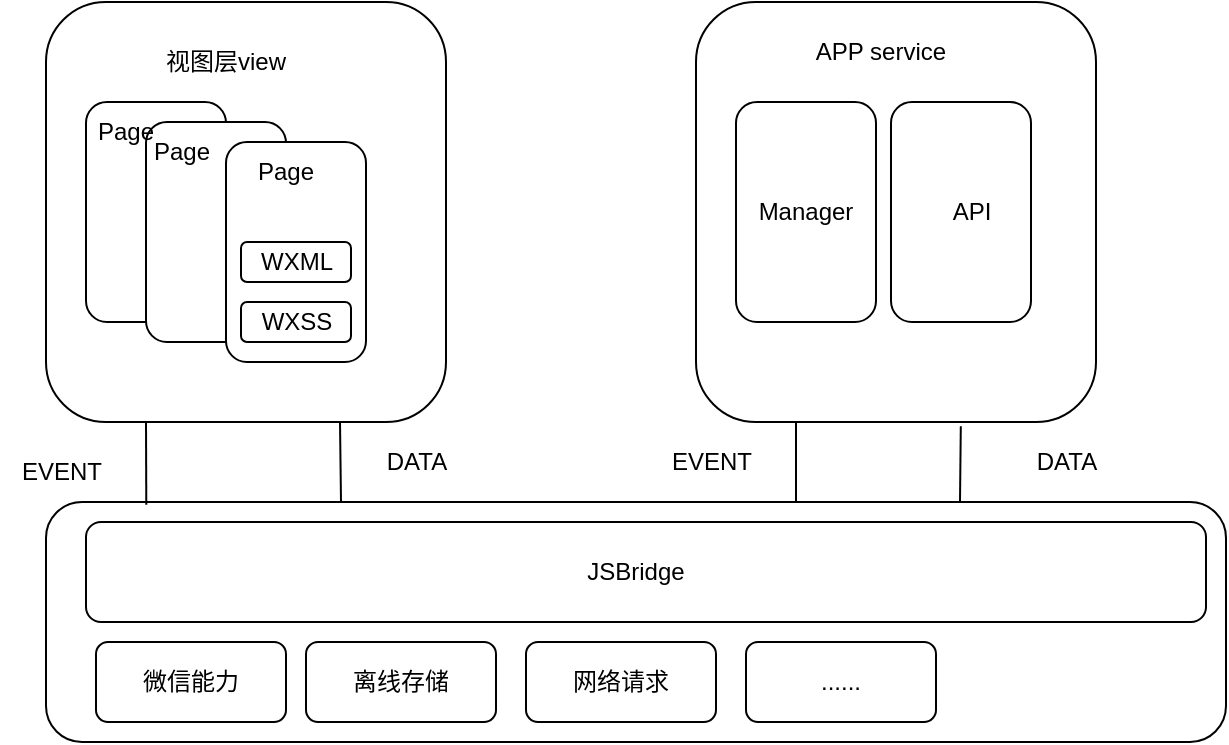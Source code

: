 <mxfile version="17.4.2" type="github">
  <diagram id="fLBEf33WkWtow6SX_2la" name="Page-1">
    <mxGraphModel dx="782" dy="436" grid="1" gridSize="10" guides="1" tooltips="1" connect="1" arrows="1" fold="1" page="1" pageScale="1" pageWidth="827" pageHeight="1169" math="0" shadow="0">
      <root>
        <mxCell id="0" />
        <mxCell id="1" parent="0" />
        <mxCell id="UhaGZfnLaCFSMbiEsHoZ-2" value="" style="rounded=1;whiteSpace=wrap;html=1;" vertex="1" parent="1">
          <mxGeometry x="100" y="50" width="200" height="210" as="geometry" />
        </mxCell>
        <mxCell id="UhaGZfnLaCFSMbiEsHoZ-3" value="" style="rounded=1;whiteSpace=wrap;html=1;" vertex="1" parent="1">
          <mxGeometry x="120" y="100" width="70" height="110" as="geometry" />
        </mxCell>
        <mxCell id="UhaGZfnLaCFSMbiEsHoZ-4" value="" style="rounded=1;whiteSpace=wrap;html=1;" vertex="1" parent="1">
          <mxGeometry x="150" y="110" width="70" height="110" as="geometry" />
        </mxCell>
        <mxCell id="UhaGZfnLaCFSMbiEsHoZ-5" value="" style="rounded=1;whiteSpace=wrap;html=1;" vertex="1" parent="1">
          <mxGeometry x="190" y="120" width="70" height="110" as="geometry" />
        </mxCell>
        <mxCell id="UhaGZfnLaCFSMbiEsHoZ-7" value="WXML" style="rounded=1;whiteSpace=wrap;html=1;" vertex="1" parent="1">
          <mxGeometry x="197.5" y="170" width="55" height="20" as="geometry" />
        </mxCell>
        <mxCell id="UhaGZfnLaCFSMbiEsHoZ-8" value="WXSS" style="rounded=1;whiteSpace=wrap;html=1;" vertex="1" parent="1">
          <mxGeometry x="197.5" y="200" width="55" height="20" as="geometry" />
        </mxCell>
        <mxCell id="UhaGZfnLaCFSMbiEsHoZ-9" value="Page" style="text;html=1;strokeColor=none;fillColor=none;align=center;verticalAlign=middle;whiteSpace=wrap;rounded=0;" vertex="1" parent="1">
          <mxGeometry x="190" y="120" width="60" height="30" as="geometry" />
        </mxCell>
        <mxCell id="UhaGZfnLaCFSMbiEsHoZ-10" value="Page" style="text;html=1;strokeColor=none;fillColor=none;align=center;verticalAlign=middle;whiteSpace=wrap;rounded=0;" vertex="1" parent="1">
          <mxGeometry x="137.5" y="110" width="60" height="30" as="geometry" />
        </mxCell>
        <mxCell id="UhaGZfnLaCFSMbiEsHoZ-11" value="Page" style="text;html=1;strokeColor=none;fillColor=none;align=center;verticalAlign=middle;whiteSpace=wrap;rounded=0;" vertex="1" parent="1">
          <mxGeometry x="110" y="100" width="60" height="30" as="geometry" />
        </mxCell>
        <mxCell id="UhaGZfnLaCFSMbiEsHoZ-12" value="" style="rounded=1;whiteSpace=wrap;html=1;" vertex="1" parent="1">
          <mxGeometry x="100" y="300" width="590" height="120" as="geometry" />
        </mxCell>
        <mxCell id="UhaGZfnLaCFSMbiEsHoZ-14" value="" style="endArrow=none;html=1;rounded=0;entryX=0.25;entryY=1;entryDx=0;entryDy=0;exitX=0.085;exitY=0.011;exitDx=0;exitDy=0;exitPerimeter=0;" edge="1" parent="1" source="UhaGZfnLaCFSMbiEsHoZ-12" target="UhaGZfnLaCFSMbiEsHoZ-2">
          <mxGeometry width="50" height="50" relative="1" as="geometry">
            <mxPoint x="380" y="410" as="sourcePoint" />
            <mxPoint x="430" y="360" as="targetPoint" />
          </mxGeometry>
        </mxCell>
        <mxCell id="UhaGZfnLaCFSMbiEsHoZ-15" value="" style="endArrow=none;html=1;rounded=0;exitX=0.25;exitY=0;exitDx=0;exitDy=0;" edge="1" parent="1" source="UhaGZfnLaCFSMbiEsHoZ-12">
          <mxGeometry width="50" height="50" relative="1" as="geometry">
            <mxPoint x="160.15" y="311.32" as="sourcePoint" />
            <mxPoint x="247" y="260" as="targetPoint" />
          </mxGeometry>
        </mxCell>
        <mxCell id="UhaGZfnLaCFSMbiEsHoZ-16" value="EVENT" style="text;html=1;strokeColor=none;fillColor=none;align=center;verticalAlign=middle;whiteSpace=wrap;rounded=0;" vertex="1" parent="1">
          <mxGeometry x="77.5" y="270" width="60" height="30" as="geometry" />
        </mxCell>
        <mxCell id="UhaGZfnLaCFSMbiEsHoZ-17" value="DATA" style="text;html=1;align=center;verticalAlign=middle;resizable=0;points=[];autosize=1;strokeColor=none;fillColor=none;" vertex="1" parent="1">
          <mxGeometry x="260" y="270" width="50" height="20" as="geometry" />
        </mxCell>
        <mxCell id="UhaGZfnLaCFSMbiEsHoZ-18" value="" style="rounded=1;whiteSpace=wrap;html=1;" vertex="1" parent="1">
          <mxGeometry x="120" y="310" width="560" height="50" as="geometry" />
        </mxCell>
        <mxCell id="UhaGZfnLaCFSMbiEsHoZ-19" value="JSBridge" style="text;html=1;strokeColor=none;fillColor=none;align=center;verticalAlign=middle;whiteSpace=wrap;rounded=0;" vertex="1" parent="1">
          <mxGeometry x="365" y="320" width="60" height="30" as="geometry" />
        </mxCell>
        <mxCell id="UhaGZfnLaCFSMbiEsHoZ-20" value="微信能力" style="rounded=1;whiteSpace=wrap;html=1;" vertex="1" parent="1">
          <mxGeometry x="125" y="370" width="95" height="40" as="geometry" />
        </mxCell>
        <mxCell id="UhaGZfnLaCFSMbiEsHoZ-21" value="离线存储" style="rounded=1;whiteSpace=wrap;html=1;" vertex="1" parent="1">
          <mxGeometry x="230" y="370" width="95" height="40" as="geometry" />
        </mxCell>
        <mxCell id="UhaGZfnLaCFSMbiEsHoZ-22" value="网络请求" style="rounded=1;whiteSpace=wrap;html=1;" vertex="1" parent="1">
          <mxGeometry x="340" y="370" width="95" height="40" as="geometry" />
        </mxCell>
        <mxCell id="UhaGZfnLaCFSMbiEsHoZ-23" value="......" style="rounded=1;whiteSpace=wrap;html=1;" vertex="1" parent="1">
          <mxGeometry x="450" y="370" width="95" height="40" as="geometry" />
        </mxCell>
        <mxCell id="UhaGZfnLaCFSMbiEsHoZ-24" value="" style="rounded=1;whiteSpace=wrap;html=1;" vertex="1" parent="1">
          <mxGeometry x="425" y="50" width="200" height="210" as="geometry" />
        </mxCell>
        <mxCell id="UhaGZfnLaCFSMbiEsHoZ-25" value="" style="rounded=1;whiteSpace=wrap;html=1;" vertex="1" parent="1">
          <mxGeometry x="445" y="100" width="70" height="110" as="geometry" />
        </mxCell>
        <mxCell id="UhaGZfnLaCFSMbiEsHoZ-26" value="" style="rounded=1;whiteSpace=wrap;html=1;" vertex="1" parent="1">
          <mxGeometry x="522.5" y="100" width="70" height="110" as="geometry" />
        </mxCell>
        <mxCell id="UhaGZfnLaCFSMbiEsHoZ-31" value="API" style="text;html=1;strokeColor=none;fillColor=none;align=center;verticalAlign=middle;whiteSpace=wrap;rounded=0;" vertex="1" parent="1">
          <mxGeometry x="532.5" y="140" width="60" height="30" as="geometry" />
        </mxCell>
        <mxCell id="UhaGZfnLaCFSMbiEsHoZ-32" value="Manager" style="text;html=1;strokeColor=none;fillColor=none;align=center;verticalAlign=middle;whiteSpace=wrap;rounded=0;" vertex="1" parent="1">
          <mxGeometry x="450" y="140" width="60" height="30" as="geometry" />
        </mxCell>
        <mxCell id="UhaGZfnLaCFSMbiEsHoZ-33" value="DATA" style="text;html=1;align=center;verticalAlign=middle;resizable=0;points=[];autosize=1;strokeColor=none;fillColor=none;" vertex="1" parent="1">
          <mxGeometry x="585" y="270" width="50" height="20" as="geometry" />
        </mxCell>
        <mxCell id="UhaGZfnLaCFSMbiEsHoZ-34" value="" style="endArrow=none;html=1;rounded=0;entryX=0.25;entryY=1;entryDx=0;entryDy=0;" edge="1" parent="1" target="UhaGZfnLaCFSMbiEsHoZ-24">
          <mxGeometry width="50" height="50" relative="1" as="geometry">
            <mxPoint x="475" y="300" as="sourcePoint" />
            <mxPoint x="430" y="160" as="targetPoint" />
          </mxGeometry>
        </mxCell>
        <mxCell id="UhaGZfnLaCFSMbiEsHoZ-35" value="" style="endArrow=none;html=1;rounded=0;entryX=0.662;entryY=1.01;entryDx=0;entryDy=0;entryPerimeter=0;" edge="1" parent="1" target="UhaGZfnLaCFSMbiEsHoZ-24">
          <mxGeometry width="50" height="50" relative="1" as="geometry">
            <mxPoint x="557" y="300" as="sourcePoint" />
            <mxPoint x="430" y="160" as="targetPoint" />
          </mxGeometry>
        </mxCell>
        <mxCell id="UhaGZfnLaCFSMbiEsHoZ-36" value="EVENT" style="text;html=1;strokeColor=none;fillColor=none;align=center;verticalAlign=middle;whiteSpace=wrap;rounded=0;" vertex="1" parent="1">
          <mxGeometry x="402.5" y="265" width="60" height="30" as="geometry" />
        </mxCell>
        <mxCell id="UhaGZfnLaCFSMbiEsHoZ-37" value="视图层view" style="text;html=1;strokeColor=none;fillColor=none;align=center;verticalAlign=middle;whiteSpace=wrap;rounded=0;" vertex="1" parent="1">
          <mxGeometry x="150" y="60" width="80" height="40" as="geometry" />
        </mxCell>
        <mxCell id="UhaGZfnLaCFSMbiEsHoZ-38" value="APP service" style="text;html=1;strokeColor=none;fillColor=none;align=center;verticalAlign=middle;whiteSpace=wrap;rounded=0;" vertex="1" parent="1">
          <mxGeometry x="455" y="60" width="125" height="30" as="geometry" />
        </mxCell>
      </root>
    </mxGraphModel>
  </diagram>
</mxfile>
